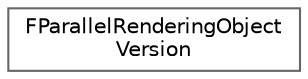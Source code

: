 digraph "Graphical Class Hierarchy"
{
 // INTERACTIVE_SVG=YES
 // LATEX_PDF_SIZE
  bgcolor="transparent";
  edge [fontname=Helvetica,fontsize=10,labelfontname=Helvetica,labelfontsize=10];
  node [fontname=Helvetica,fontsize=10,shape=box,height=0.2,width=0.4];
  rankdir="LR";
  Node0 [id="Node000000",label="FParallelRenderingObject\lVersion",height=0.2,width=0.4,color="grey40", fillcolor="white", style="filled",URL="$d4/d54/structFParallelRenderingObjectVersion.html",tooltip=" "];
}

